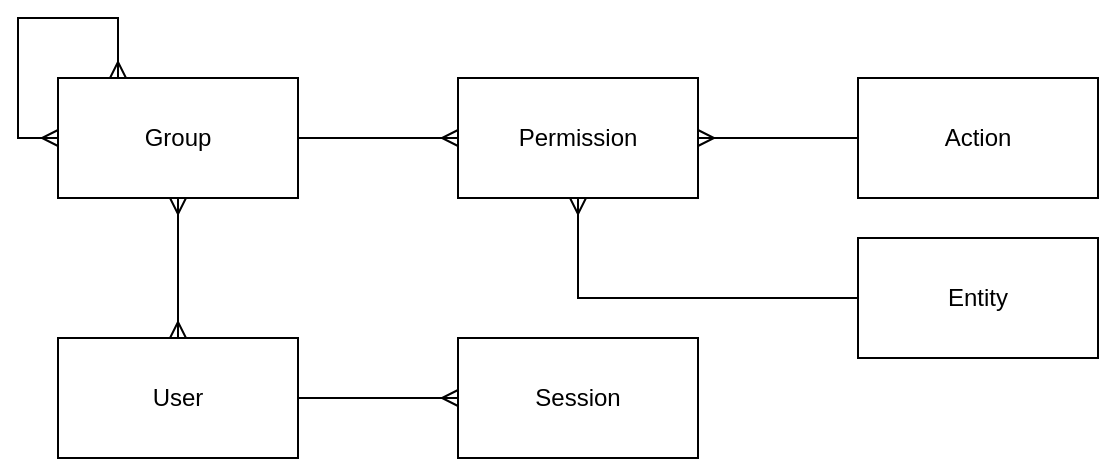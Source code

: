 <mxfile version="12.3.4" type="device" pages="1"><diagram id="YPQjdp2IKC_ufJbby7dU" name="Page-1"><mxGraphModel dx="1359" dy="802" grid="1" gridSize="10" guides="1" tooltips="1" connect="1" arrows="1" fold="1" page="1" pageScale="1" pageWidth="827" pageHeight="1169" math="0" shadow="0"><root><mxCell id="0"/><mxCell id="1" parent="0"/><mxCell id="Ny67h0_qY-E3EpSufrHC-6" style="edgeStyle=orthogonalEdgeStyle;rounded=0;orthogonalLoop=1;jettySize=auto;html=1;exitX=0.5;exitY=0;exitDx=0;exitDy=0;entryX=0.5;entryY=1;entryDx=0;entryDy=0;startArrow=ERmany;startFill=0;endArrow=ERmany;endFill=0;" parent="1" source="Ny67h0_qY-E3EpSufrHC-1" target="Ny67h0_qY-E3EpSufrHC-4" edge="1"><mxGeometry relative="1" as="geometry"/></mxCell><mxCell id="Ny67h0_qY-E3EpSufrHC-1" value="User" style="rounded=0;whiteSpace=wrap;html=1;" parent="1" vertex="1"><mxGeometry x="60" y="200" width="120" height="60" as="geometry"/></mxCell><mxCell id="Ny67h0_qY-E3EpSufrHC-9" style="edgeStyle=orthogonalEdgeStyle;rounded=0;orthogonalLoop=1;jettySize=auto;html=1;exitX=0;exitY=0.5;exitDx=0;exitDy=0;entryX=1;entryY=0.5;entryDx=0;entryDy=0;startArrow=ERmany;startFill=0;endArrow=none;endFill=0;" parent="1" source="Ny67h0_qY-E3EpSufrHC-2" target="Ny67h0_qY-E3EpSufrHC-1" edge="1"><mxGeometry relative="1" as="geometry"/></mxCell><mxCell id="Ny67h0_qY-E3EpSufrHC-2" value="Session" style="rounded=0;whiteSpace=wrap;html=1;" parent="1" vertex="1"><mxGeometry x="260" y="200" width="120" height="60" as="geometry"/></mxCell><mxCell id="Ny67h0_qY-E3EpSufrHC-5" style="edgeStyle=orthogonalEdgeStyle;rounded=0;orthogonalLoop=1;jettySize=auto;html=1;exitX=0;exitY=0.5;exitDx=0;exitDy=0;startArrow=ERmany;startFill=0;endArrow=ERmany;endFill=0;entryX=0.25;entryY=0;entryDx=0;entryDy=0;" parent="1" source="Ny67h0_qY-E3EpSufrHC-4" target="Ny67h0_qY-E3EpSufrHC-4" edge="1"><mxGeometry relative="1" as="geometry"><mxPoint x="40" y="40" as="targetPoint"/><Array as="points"><mxPoint x="40" y="100"/><mxPoint x="40" y="40"/><mxPoint x="90" y="40"/></Array></mxGeometry></mxCell><mxCell id="Ny67h0_qY-E3EpSufrHC-8" style="edgeStyle=orthogonalEdgeStyle;rounded=0;orthogonalLoop=1;jettySize=auto;html=1;exitX=1;exitY=0.5;exitDx=0;exitDy=0;entryX=0;entryY=0.5;entryDx=0;entryDy=0;startArrow=none;startFill=0;endArrow=ERmany;endFill=0;" parent="1" source="Ny67h0_qY-E3EpSufrHC-4" target="Ny67h0_qY-E3EpSufrHC-7" edge="1"><mxGeometry relative="1" as="geometry"/></mxCell><mxCell id="Ny67h0_qY-E3EpSufrHC-4" value="Group" style="rounded=0;whiteSpace=wrap;html=1;" parent="1" vertex="1"><mxGeometry x="60" y="70" width="120" height="60" as="geometry"/></mxCell><mxCell id="Ny67h0_qY-E3EpSufrHC-11" style="edgeStyle=orthogonalEdgeStyle;rounded=0;orthogonalLoop=1;jettySize=auto;html=1;exitX=1;exitY=0.5;exitDx=0;exitDy=0;entryX=0;entryY=0.5;entryDx=0;entryDy=0;startArrow=ERmany;startFill=0;endArrow=none;endFill=0;" parent="1" source="Ny67h0_qY-E3EpSufrHC-7" target="Ny67h0_qY-E3EpSufrHC-10" edge="1"><mxGeometry relative="1" as="geometry"/></mxCell><mxCell id="Ny67h0_qY-E3EpSufrHC-7" value="Permission" style="rounded=0;whiteSpace=wrap;html=1;" parent="1" vertex="1"><mxGeometry x="260" y="70" width="120" height="60" as="geometry"/></mxCell><mxCell id="Ny67h0_qY-E3EpSufrHC-10" value="Action" style="rounded=0;whiteSpace=wrap;html=1;" parent="1" vertex="1"><mxGeometry x="460" y="70" width="120" height="60" as="geometry"/></mxCell><mxCell id="Ny67h0_qY-E3EpSufrHC-13" style="edgeStyle=orthogonalEdgeStyle;rounded=0;orthogonalLoop=1;jettySize=auto;html=1;entryX=0.5;entryY=1;entryDx=0;entryDy=0;startArrow=none;startFill=0;endArrow=ERmany;endFill=0;" parent="1" source="Ny67h0_qY-E3EpSufrHC-12" target="Ny67h0_qY-E3EpSufrHC-7" edge="1"><mxGeometry relative="1" as="geometry"/></mxCell><mxCell id="Ny67h0_qY-E3EpSufrHC-12" value="Entity" style="rounded=0;whiteSpace=wrap;html=1;" parent="1" vertex="1"><mxGeometry x="460" y="150" width="120" height="60" as="geometry"/></mxCell></root></mxGraphModel></diagram></mxfile>